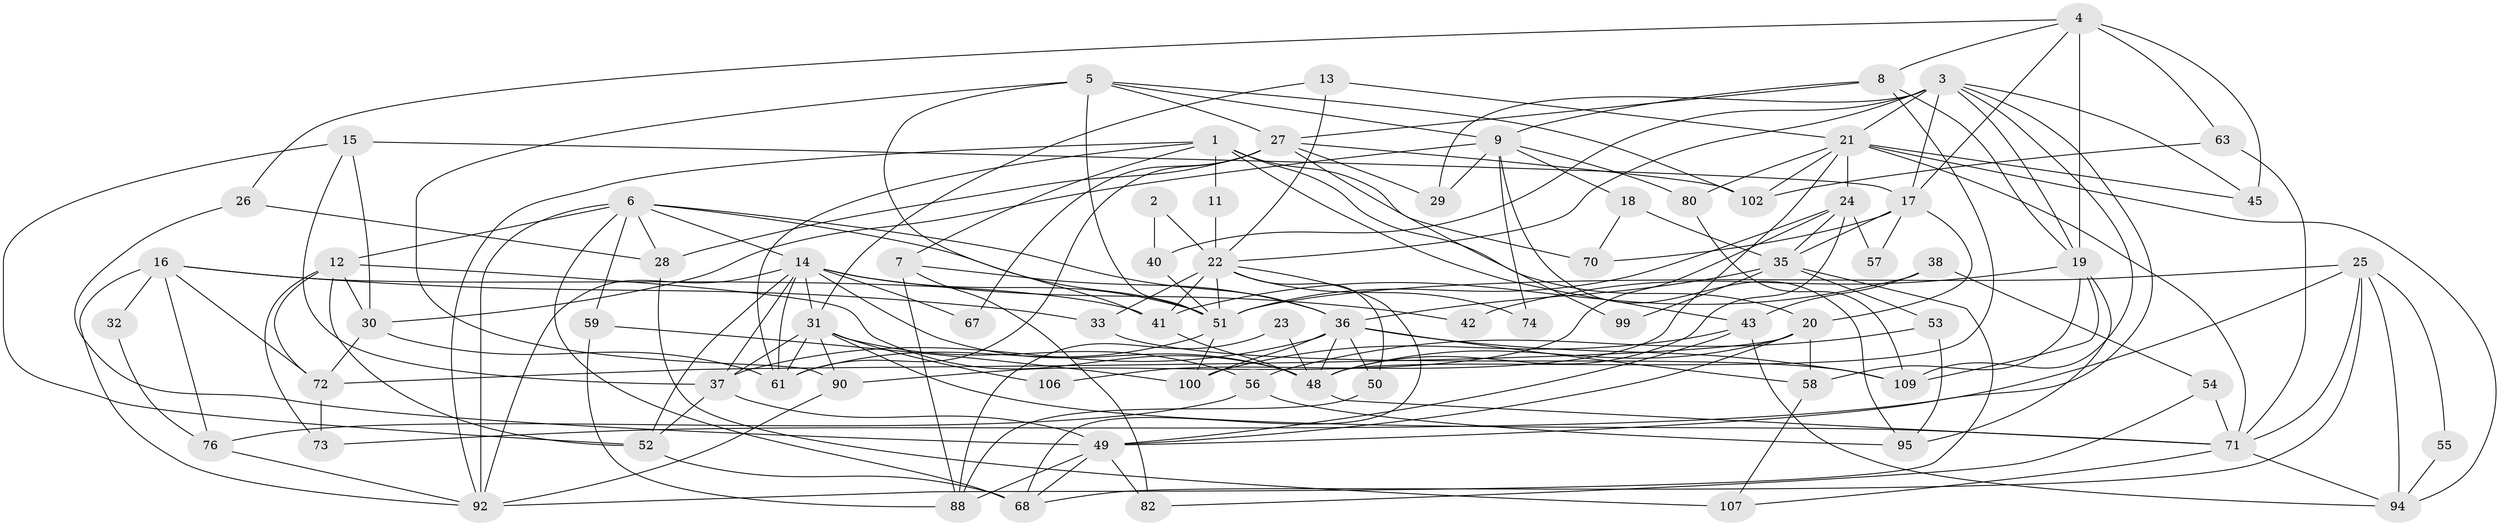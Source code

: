 // original degree distribution, {6: 0.12173913043478261, 2: 0.14782608695652175, 5: 0.2, 4: 0.24347826086956523, 7: 0.034782608695652174, 3: 0.25217391304347825}
// Generated by graph-tools (version 1.1) at 2025/11/02/27/25 16:11:24]
// undirected, 76 vertices, 184 edges
graph export_dot {
graph [start="1"]
  node [color=gray90,style=filled];
  1 [super="+83"];
  2;
  3 [super="+44"];
  4 [super="+87"];
  5 [super="+10"];
  6 [super="+65"];
  7 [super="+108"];
  8;
  9 [super="+69"];
  11;
  12 [super="+103"];
  13;
  14 [super="+97"];
  15 [super="+104"];
  16 [super="+85"];
  17 [super="+113"];
  18 [super="+34"];
  19 [super="+62"];
  20 [super="+39"];
  21 [super="+78"];
  22 [super="+101"];
  23;
  24 [super="+46"];
  25 [super="+47"];
  26;
  27 [super="+91"];
  28;
  29;
  30 [super="+77"];
  31 [super="+64"];
  32;
  33;
  35 [super="+93"];
  36 [super="+86"];
  37 [super="+84"];
  38;
  40;
  41 [super="+110"];
  42;
  43 [super="+79"];
  45;
  48 [super="+60"];
  49 [super="+89"];
  50;
  51 [super="+114"];
  52 [super="+115"];
  53 [super="+81"];
  54 [super="+112"];
  55;
  56;
  57;
  58 [super="+66"];
  59;
  61 [super="+98"];
  63;
  67;
  68;
  70;
  71 [super="+105"];
  72 [super="+75"];
  73;
  74;
  76;
  80;
  82;
  88 [super="+111"];
  90;
  92 [super="+96"];
  94;
  95;
  99;
  100;
  102;
  106;
  107;
  109;
  1 -- 70;
  1 -- 20;
  1 -- 7;
  1 -- 11;
  1 -- 61;
  1 -- 92;
  1 -- 43;
  2 -- 22;
  2 -- 40;
  3 -- 29;
  3 -- 40;
  3 -- 45;
  3 -- 49;
  3 -- 19;
  3 -- 21;
  3 -- 22;
  3 -- 109;
  3 -- 17;
  4 -- 45;
  4 -- 26;
  4 -- 63;
  4 -- 8;
  4 -- 17;
  4 -- 19;
  5 -- 51;
  5 -- 27;
  5 -- 9;
  5 -- 90;
  5 -- 102;
  5 -- 41;
  6 -- 92;
  6 -- 36;
  6 -- 59;
  6 -- 51;
  6 -- 14;
  6 -- 28;
  6 -- 68;
  6 -- 12;
  7 -- 88;
  7 -- 82;
  7 -- 36;
  8 -- 9;
  8 -- 19;
  8 -- 27;
  8 -- 48;
  9 -- 29;
  9 -- 30;
  9 -- 80;
  9 -- 18;
  9 -- 74;
  9 -- 95;
  11 -- 22;
  12 -- 52;
  12 -- 48;
  12 -- 73;
  12 -- 72;
  12 -- 30;
  13 -- 22;
  13 -- 21;
  13 -- 31;
  14 -- 52;
  14 -- 37;
  14 -- 42;
  14 -- 48;
  14 -- 51;
  14 -- 67;
  14 -- 61;
  14 -- 92;
  14 -- 31;
  15 -- 37;
  15 -- 17;
  15 -- 52;
  15 -- 30;
  16 -- 33;
  16 -- 32 [weight=2];
  16 -- 76;
  16 -- 72;
  16 -- 92;
  16 -- 41;
  17 -- 70;
  17 -- 35;
  17 -- 20;
  17 -- 57;
  18 -- 70;
  18 -- 35 [weight=2];
  19 -- 109;
  19 -- 58;
  19 -- 95;
  19 -- 42;
  20 -- 48;
  20 -- 49;
  20 -- 58;
  20 -- 72;
  21 -- 45;
  21 -- 102;
  21 -- 106;
  21 -- 80;
  21 -- 71;
  21 -- 94;
  21 -- 24;
  22 -- 68;
  22 -- 41;
  22 -- 51;
  22 -- 33;
  22 -- 50;
  22 -- 74;
  23 -- 88;
  23 -- 48;
  24 -- 35;
  24 -- 51;
  24 -- 57;
  24 -- 90;
  24 -- 48;
  25 -- 94;
  25 -- 68;
  25 -- 71;
  25 -- 73;
  25 -- 51;
  25 -- 55;
  26 -- 28;
  26 -- 49;
  27 -- 29;
  27 -- 99;
  27 -- 102;
  27 -- 67;
  27 -- 28;
  27 -- 61;
  28 -- 107;
  30 -- 72;
  30 -- 61;
  31 -- 90;
  31 -- 56;
  31 -- 71;
  31 -- 106;
  31 -- 61;
  31 -- 37;
  32 -- 76;
  33 -- 109;
  35 -- 36;
  35 -- 53;
  35 -- 99;
  35 -- 92;
  36 -- 109;
  36 -- 50;
  36 -- 100;
  36 -- 58;
  36 -- 48;
  36 -- 37;
  37 -- 49;
  37 -- 52 [weight=2];
  38 -- 54;
  38 -- 41;
  38 -- 43;
  40 -- 51;
  41 -- 48;
  43 -- 49 [weight=2];
  43 -- 100;
  43 -- 94;
  48 -- 71;
  49 -- 82;
  49 -- 68;
  49 -- 88;
  50 -- 88;
  51 -- 100;
  51 -- 61;
  52 -- 68;
  53 -- 56;
  53 -- 95;
  54 -- 71;
  54 -- 82;
  55 -- 94;
  56 -- 95;
  56 -- 76;
  58 -- 107;
  59 -- 100;
  59 -- 88;
  63 -- 102;
  63 -- 71;
  71 -- 94;
  71 -- 107;
  72 -- 73;
  76 -- 92;
  80 -- 109;
  90 -- 92;
}
